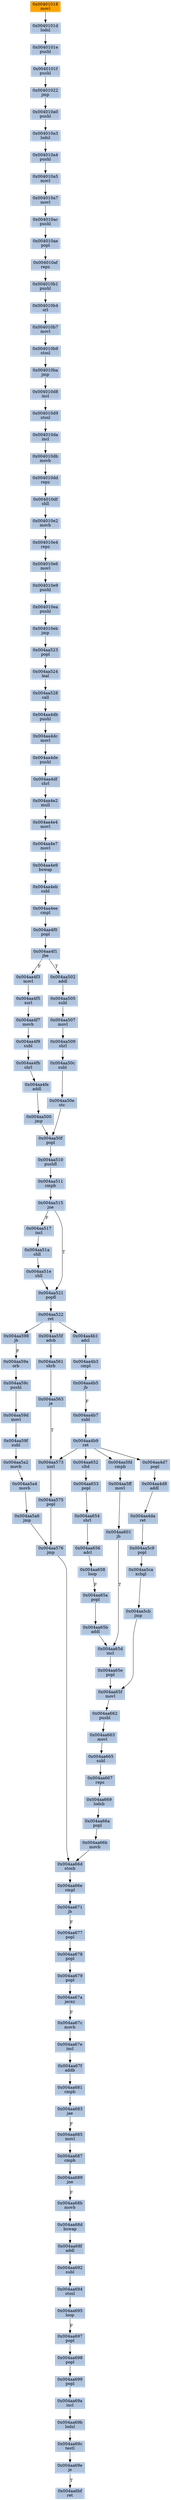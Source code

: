 strict digraph G {
	graph [bgcolor=transparent,
		name=G
	];
	node [color=lightsteelblue,
		fillcolor=lightsteelblue,
		shape=rectangle,
		style=filled
	];
	"0x004aa601"	[label="0x004aa601
jb"];
	"0x004aa65d"	[label="0x004aa65d
incl"];
	"0x004aa601" -> "0x004aa65d"	[color="#000000",
		label=T];
	"0x004aa671"	[label="0x004aa671
jb"];
	"0x004aa677"	[label="0x004aa677
popl"];
	"0x004aa671" -> "0x004aa677"	[color="#000000",
		label=F];
	"0x004aa517"	[label="0x004aa517
incl"];
	"0x004aa51a"	[label="0x004aa51a
shll"];
	"0x004aa517" -> "0x004aa51a"	[color="#000000"];
	"0x004aa699"	[label="0x004aa699
popl"];
	"0x004aa69a"	[label="0x004aa69a
incl"];
	"0x004aa699" -> "0x004aa69a"	[color="#000000"];
	"0x004aa507"	[label="0x004aa507
movl"];
	"0x004aa509"	[label="0x004aa509
shrl"];
	"0x004aa507" -> "0x004aa509"	[color="#000000"];
	"0x004aa4b3"	[label="0x004aa4b3
cmpl"];
	"0x004aa4b5"	[label="0x004aa4b5
jb"];
	"0x004aa4b3" -> "0x004aa4b5"	[color="#000000"];
	"0x004aa50e"	[label="0x004aa50e
stc"];
	"0x004aa50f"	[label="0x004aa50f
popl"];
	"0x004aa50e" -> "0x004aa50f"	[color="#000000"];
	"0x004aa528"	[label="0x004aa528
call"];
	"0x004aa4db"	[label="0x004aa4db
pushl"];
	"0x004aa528" -> "0x004aa4db"	[color="#000000"];
	"0x004aa69b"	[label="0x004aa69b
lodsl"];
	"0x004aa69c"	[label="0x004aa69c
testl"];
	"0x004aa69b" -> "0x004aa69c"	[color="#000000"];
	"0x004aa523"	[label="0x004aa523
popl"];
	"0x004aa524"	[label="0x004aa524
leal"];
	"0x004aa523" -> "0x004aa524"	[color="#000000"];
	"0x004aa515"	[label="0x004aa515
jne"];
	"0x004aa515" -> "0x004aa517"	[color="#000000",
		label=F];
	"0x004aa521"	[label="0x004aa521
popfl"];
	"0x004aa515" -> "0x004aa521"	[color="#000000",
		label=T];
	"0x004aa4eb"	[label="0x004aa4eb
subl"];
	"0x004aa4ee"	[label="0x004aa4ee
cmpl"];
	"0x004aa4eb" -> "0x004aa4ee"	[color="#000000"];
	"0x004010d9"	[label="0x004010d9
stosl"];
	"0x004010da"	[label="0x004010da
incl"];
	"0x004010d9" -> "0x004010da"	[color="#000000"];
	"0x004010df"	[label="0x004010df
shll"];
	"0x004010e2"	[label="0x004010e2
movb"];
	"0x004010df" -> "0x004010e2"	[color="#000000"];
	"0x004aa4b9"	[label="0x004aa4b9
ret"];
	"0x004aa652"	[label="0x004aa652
cltd"];
	"0x004aa4b9" -> "0x004aa652"	[color="#000000"];
	"0x004aa5fd"	[label="0x004aa5fd
cmpb"];
	"0x004aa4b9" -> "0x004aa5fd"	[color="#000000"];
	"0x004aa573"	[label="0x004aa573
xorl"];
	"0x004aa4b9" -> "0x004aa573"	[color="#000000"];
	"0x004aa4d7"	[label="0x004aa4d7
popl"];
	"0x004aa4b9" -> "0x004aa4d7"	[color="#000000"];
	"0x004010b7"	[label="0x004010b7
movl"];
	"0x004010b9"	[label="0x004010b9
stosl"];
	"0x004010b7" -> "0x004010b9"	[color="#000000"];
	"0x004aa563"	[label="0x004aa563
je"];
	"0x004aa563" -> "0x004aa573"	[color="#000000",
		label=T];
	"0x004010db"	[label="0x004010db
movb"];
	"0x004010dd"	[label="0x004010dd
repz"];
	"0x004010db" -> "0x004010dd"	[color="#000000"];
	"0x004aa511"	[label="0x004aa511
cmpb"];
	"0x004aa511" -> "0x004aa515"	[color="#000000"];
	"0x004aa561"	[label="0x004aa561
shrb"];
	"0x004aa561" -> "0x004aa563"	[color="#000000"];
	"0x004aa4f9"	[label="0x004aa4f9
subl"];
	"0x004aa4fb"	[label="0x004aa4fb
shrl"];
	"0x004aa4f9" -> "0x004aa4fb"	[color="#000000"];
	"0x004aa65e"	[label="0x004aa65e
popl"];
	"0x004aa65d" -> "0x004aa65e"	[color="#000000"];
	"0x004010a4"	[label="0x004010a4
pushl"];
	"0x004010a5"	[label="0x004010a5
movl"];
	"0x004010a4" -> "0x004010a5"	[color="#000000"];
	"0x004010a7"	[label="0x004010a7
movl"];
	"0x004010ac"	[label="0x004010ac
pushl"];
	"0x004010a7" -> "0x004010ac"	[color="#000000"];
	"0x004aa678"	[label="0x004aa678
popl"];
	"0x004aa677" -> "0x004aa678"	[color="#000000"];
	"0x004aa685"	[label="0x004aa685
movl"];
	"0x004aa687"	[label="0x004aa687
cmpb"];
	"0x004aa685" -> "0x004aa687"	[color="#000000"];
	"0x004aa68b"	[label="0x004aa68b
movb"];
	"0x004aa68d"	[label="0x004aa68d
bswap"];
	"0x004aa68b" -> "0x004aa68d"	[color="#000000"];
	"0x004aa5ca"	[label="0x004aa5ca
xchgl"];
	"0x004aa5cb"	[label="0x004aa5cb
jmp"];
	"0x004aa5ca" -> "0x004aa5cb"	[color="#000000"];
	"0x00401018"	[color=lightgrey,
		fillcolor=orange,
		label="0x00401018
movl"];
	"0x0040101d"	[label="0x0040101d
lodsl"];
	"0x00401018" -> "0x0040101d"	[color="#000000"];
	"0x004010e4"	[label="0x004010e4
repz"];
	"0x004010e2" -> "0x004010e4"	[color="#000000"];
	"0x0040101e"	[label="0x0040101e
pushl"];
	"0x0040101f"	[label="0x0040101f
pushl"];
	"0x0040101e" -> "0x0040101f"	[color="#000000"];
	"0x004aa598"	[label="0x004aa598
jb"];
	"0x004aa59a"	[label="0x004aa59a
orb"];
	"0x004aa598" -> "0x004aa59a"	[color="#000000",
		label=F];
	"0x004aa663"	[label="0x004aa663
movl"];
	"0x004aa665"	[label="0x004aa665
subl"];
	"0x004aa663" -> "0x004aa665"	[color="#000000"];
	"0x004aa658"	[label="0x004aa658
loop"];
	"0x004aa65a"	[label="0x004aa65a
popl"];
	"0x004aa658" -> "0x004aa65a"	[color="#000000",
		label=F];
	"0x004aa6bf"	[label="0x004aa6bf
ret"];
	"0x004aa697"	[label="0x004aa697
popl"];
	"0x004aa698"	[label="0x004aa698
popl"];
	"0x004aa697" -> "0x004aa698"	[color="#000000"];
	"0x004aa67a"	[label="0x004aa67a
jecxz"];
	"0x004aa67c"	[label="0x004aa67c
movb"];
	"0x004aa67a" -> "0x004aa67c"	[color="#000000",
		label=F];
	"0x004010ae"	[label="0x004010ae
popl"];
	"0x004010af"	[label="0x004010af
repz"];
	"0x004010ae" -> "0x004010af"	[color="#000000"];
	"0x004aa653"	[label="0x004aa653
popl"];
	"0x004aa654"	[label="0x004aa654
shrl"];
	"0x004aa653" -> "0x004aa654"	[color="#000000"];
	"0x004aa4b7"	[label="0x004aa4b7
subl"];
	"0x004aa4b5" -> "0x004aa4b7"	[color="#000000",
		label=F];
	"0x004aa66e"	[label="0x004aa66e
cmpl"];
	"0x004aa66e" -> "0x004aa671"	[color="#000000"];
	"0x004aa55f"	[label="0x004aa55f
adcb"];
	"0x004aa55f" -> "0x004aa561"	[color="#000000"];
	"0x004aa692"	[label="0x004aa692
subl"];
	"0x004aa694"	[label="0x004aa694
stosl"];
	"0x004aa692" -> "0x004aa694"	[color="#000000"];
	"0x004aa68f"	[label="0x004aa68f
addl"];
	"0x004aa68d" -> "0x004aa68f"	[color="#000000"];
	"0x004aa667"	[label="0x004aa667
repz"];
	"0x004aa669"	[label="0x004aa669
lodsb"];
	"0x004aa667" -> "0x004aa669"	[color="#000000"];
	"0x004010d8"	[label="0x004010d8
incl"];
	"0x004010d8" -> "0x004010d9"	[color="#000000"];
	"0x004aa67e"	[label="0x004aa67e
incl"];
	"0x004aa67f"	[label="0x004aa67f
addb"];
	"0x004aa67e" -> "0x004aa67f"	[color="#000000"];
	"0x004010a3"	[label="0x004010a3
lodsl"];
	"0x004010a3" -> "0x004010a4"	[color="#000000"];
	"0x004aa66a"	[label="0x004aa66a
popl"];
	"0x004aa66b"	[label="0x004aa66b
movb"];
	"0x004aa66a" -> "0x004aa66b"	[color="#000000"];
	"0x004aa4f7"	[label="0x004aa4f7
movb"];
	"0x004aa4f7" -> "0x004aa4f9"	[color="#000000"];
	"0x004aa695"	[label="0x004aa695
loop"];
	"0x004aa695" -> "0x004aa697"	[color="#000000",
		label=F];
	"0x004aa69a" -> "0x004aa69b"	[color="#000000"];
	"0x004aa5a6"	[label="0x004aa5a6
jmp"];
	"0x004aa576"	[label="0x004aa576
jmp"];
	"0x004aa5a6" -> "0x004aa576"	[color="#000000"];
	"0x004aa662"	[label="0x004aa662
pushl"];
	"0x004aa662" -> "0x004aa663"	[color="#000000"];
	"0x004aa4b7" -> "0x004aa4b9"	[color="#000000"];
	"0x004aa69e"	[label="0x004aa69e
je"];
	"0x004aa69c" -> "0x004aa69e"	[color="#000000"];
	"0x004aa66d"	[label="0x004aa66d
stosb"];
	"0x004aa576" -> "0x004aa66d"	[color="#000000"];
	"0x004aa4e2"	[label="0x004aa4e2
mull"];
	"0x004aa4e4"	[label="0x004aa4e4
movl"];
	"0x004aa4e2" -> "0x004aa4e4"	[color="#000000"];
	"0x004010e9"	[label="0x004010e9
pushl"];
	"0x004010ea"	[label="0x004010ea
pushl"];
	"0x004010e9" -> "0x004010ea"	[color="#000000"];
	"0x004aa656"	[label="0x004aa656
adcl"];
	"0x004aa654" -> "0x004aa656"	[color="#000000"];
	"0x004010e6"	[label="0x004010e6
movl"];
	"0x004010e4" -> "0x004010e6"	[color="#000000"];
	"0x004aa4fe"	[label="0x004aa4fe
addl"];
	"0x004aa4fb" -> "0x004aa4fe"	[color="#000000"];
	"0x004aa510"	[label="0x004aa510
pushfl"];
	"0x004aa50f" -> "0x004aa510"	[color="#000000"];
	"0x004aa500"	[label="0x004aa500
jmp"];
	"0x004aa4fe" -> "0x004aa500"	[color="#000000"];
	"0x004aa4d8"	[label="0x004aa4d8
addl"];
	"0x004aa4da"	[label="0x004aa4da
ret"];
	"0x004aa4d8" -> "0x004aa4da"	[color="#000000"];
	"0x004aa669" -> "0x004aa66a"	[color="#000000"];
	"0x004aa59f"	[label="0x004aa59f
subl"];
	"0x004aa5a2"	[label="0x004aa5a2
movb"];
	"0x004aa59f" -> "0x004aa5a2"	[color="#000000"];
	"0x004aa575"	[label="0x004aa575
popl"];
	"0x004aa575" -> "0x004aa576"	[color="#000000"];
	"0x004aa51e"	[label="0x004aa51e
shll"];
	"0x004aa51e" -> "0x004aa521"	[color="#000000"];
	"0x00401022"	[label="0x00401022
jmp"];
	"0x004010a0"	[label="0x004010a0
pushl"];
	"0x00401022" -> "0x004010a0"	[color="#000000"];
	"0x004aa4dc"	[label="0x004aa4dc
movl"];
	"0x004aa4de"	[label="0x004aa4de
pushl"];
	"0x004aa4dc" -> "0x004aa4de"	[color="#000000"];
	"0x004aa4f3"	[label="0x004aa4f3
movl"];
	"0x004aa4f5"	[label="0x004aa4f5
xorl"];
	"0x004aa4f3" -> "0x004aa4f5"	[color="#000000"];
	"0x004010ba"	[label="0x004010ba
jmp"];
	"0x004010ba" -> "0x004010d8"	[color="#000000"];
	"0x004010b9" -> "0x004010ba"	[color="#000000"];
	"0x004aa665" -> "0x004aa667"	[color="#000000"];
	"0x004aa50c"	[label="0x004aa50c
subl"];
	"0x004aa509" -> "0x004aa50c"	[color="#000000"];
	"0x004aa652" -> "0x004aa653"	[color="#000000"];
	"0x004aa689"	[label="0x004aa689
jne"];
	"0x004aa687" -> "0x004aa689"	[color="#000000"];
	"0x004010b4"	[label="0x004010b4
orl"];
	"0x004010b4" -> "0x004010b7"	[color="#000000"];
	"0x004aa65b"	[label="0x004aa65b
addl"];
	"0x004aa65a" -> "0x004aa65b"	[color="#000000"];
	"0x004aa5ff"	[label="0x004aa5ff
movl"];
	"0x004aa5fd" -> "0x004aa5ff"	[color="#000000"];
	"0x004aa4e7"	[label="0x004aa4e7
movl"];
	"0x004aa4e4" -> "0x004aa4e7"	[color="#000000"];
	"0x004aa4df"	[label="0x004aa4df
shrl"];
	"0x004aa4de" -> "0x004aa4df"	[color="#000000"];
	"0x004aa505"	[label="0x004aa505
subl"];
	"0x004aa505" -> "0x004aa507"	[color="#000000"];
	"0x004aa59d"	[label="0x004aa59d
movl"];
	"0x004aa59d" -> "0x004aa59f"	[color="#000000"];
	"0x004010eb"	[label="0x004010eb
jmp"];
	"0x004010eb" -> "0x004aa523"	[color="#000000"];
	"0x004010b1"	[label="0x004010b1
pushl"];
	"0x004010b1" -> "0x004010b4"	[color="#000000"];
	"0x004010a5" -> "0x004010a7"	[color="#000000"];
	"0x004aa679"	[label="0x004aa679
popl"];
	"0x004aa679" -> "0x004aa67a"	[color="#000000"];
	"0x004010af" -> "0x004010b1"	[color="#000000"];
	"0x004010a0" -> "0x004010a3"	[color="#000000"];
	"0x004010ea" -> "0x004010eb"	[color="#000000"];
	"0x004aa5a4"	[label="0x004aa5a4
movb"];
	"0x004aa5a4" -> "0x004aa5a6"	[color="#000000"];
	"0x004aa4b1"	[label="0x004aa4b1
adcl"];
	"0x004aa4b1" -> "0x004aa4b3"	[color="#000000"];
	"0x004aa698" -> "0x004aa699"	[color="#000000"];
	"0x004aa4f5" -> "0x004aa4f7"	[color="#000000"];
	"0x004aa689" -> "0x004aa68b"	[color="#000000",
		label=F];
	"0x004aa4e9"	[label="0x004aa4e9
bswap"];
	"0x004aa4e7" -> "0x004aa4e9"	[color="#000000"];
	"0x004aa65f"	[label="0x004aa65f
movl"];
	"0x004aa65e" -> "0x004aa65f"	[color="#000000"];
	"0x0040101f" -> "0x00401022"	[color="#000000"];
	"0x004aa4f1"	[label="0x004aa4f1
jbe"];
	"0x004aa4f1" -> "0x004aa4f3"	[color="#000000",
		label=F];
	"0x004aa502"	[label="0x004aa502
addl"];
	"0x004aa4f1" -> "0x004aa502"	[color="#000000",
		label=T];
	"0x004aa66b" -> "0x004aa66d"	[color="#000000"];
	"0x004aa4db" -> "0x004aa4dc"	[color="#000000"];
	"0x004aa4f0"	[label="0x004aa4f0
popl"];
	"0x004aa4ee" -> "0x004aa4f0"	[color="#000000"];
	"0x004aa65f" -> "0x004aa662"	[color="#000000"];
	"0x004aa4f0" -> "0x004aa4f1"	[color="#000000"];
	"0x004aa4df" -> "0x004aa4e2"	[color="#000000"];
	"0x004010dd" -> "0x004010df"	[color="#000000"];
	"0x004aa694" -> "0x004aa695"	[color="#000000"];
	"0x004aa522"	[label="0x004aa522
ret"];
	"0x004aa521" -> "0x004aa522"	[color="#000000"];
	"0x004010ac" -> "0x004010ae"	[color="#000000"];
	"0x004aa51a" -> "0x004aa51e"	[color="#000000"];
	"0x004aa67c" -> "0x004aa67e"	[color="#000000"];
	"0x004aa681"	[label="0x004aa681
cmpb"];
	"0x004aa683"	[label="0x004aa683
jae"];
	"0x004aa681" -> "0x004aa683"	[color="#000000"];
	"0x004aa5a2" -> "0x004aa5a4"	[color="#000000"];
	"0x004aa500" -> "0x004aa50f"	[color="#000000"];
	"0x004aa5c9"	[label="0x004aa5c9
popl"];
	"0x004aa5c9" -> "0x004aa5ca"	[color="#000000"];
	"0x004aa502" -> "0x004aa505"	[color="#000000"];
	"0x004aa4da" -> "0x004aa5c9"	[color="#000000"];
	"0x004aa4e9" -> "0x004aa4eb"	[color="#000000"];
	"0x004aa573" -> "0x004aa575"	[color="#000000"];
	"0x004aa66d" -> "0x004aa66e"	[color="#000000"];
	"0x004010da" -> "0x004010db"	[color="#000000"];
	"0x0040101d" -> "0x0040101e"	[color="#000000"];
	"0x004aa5ff" -> "0x004aa601"	[color="#000000"];
	"0x004aa683" -> "0x004aa685"	[color="#000000",
		label=F];
	"0x004aa678" -> "0x004aa679"	[color="#000000"];
	"0x004aa656" -> "0x004aa658"	[color="#000000"];
	"0x004aa69e" -> "0x004aa6bf"	[color="#000000",
		label=T];
	"0x004010e6" -> "0x004010e9"	[color="#000000"];
	"0x004aa522" -> "0x004aa598"	[color="#000000"];
	"0x004aa522" -> "0x004aa55f"	[color="#000000"];
	"0x004aa522" -> "0x004aa4b1"	[color="#000000"];
	"0x004aa5cb" -> "0x004aa65f"	[color="#000000"];
	"0x004aa4d7" -> "0x004aa4d8"	[color="#000000"];
	"0x004aa524" -> "0x004aa528"	[color="#000000"];
	"0x004aa67f" -> "0x004aa681"	[color="#000000"];
	"0x004aa59c"	[label="0x004aa59c
pushl"];
	"0x004aa59c" -> "0x004aa59d"	[color="#000000"];
	"0x004aa68f" -> "0x004aa692"	[color="#000000"];
	"0x004aa65b" -> "0x004aa65d"	[color="#000000"];
	"0x004aa510" -> "0x004aa511"	[color="#000000"];
	"0x004aa50c" -> "0x004aa50e"	[color="#000000"];
	"0x004aa59a" -> "0x004aa59c"	[color="#000000"];
}
